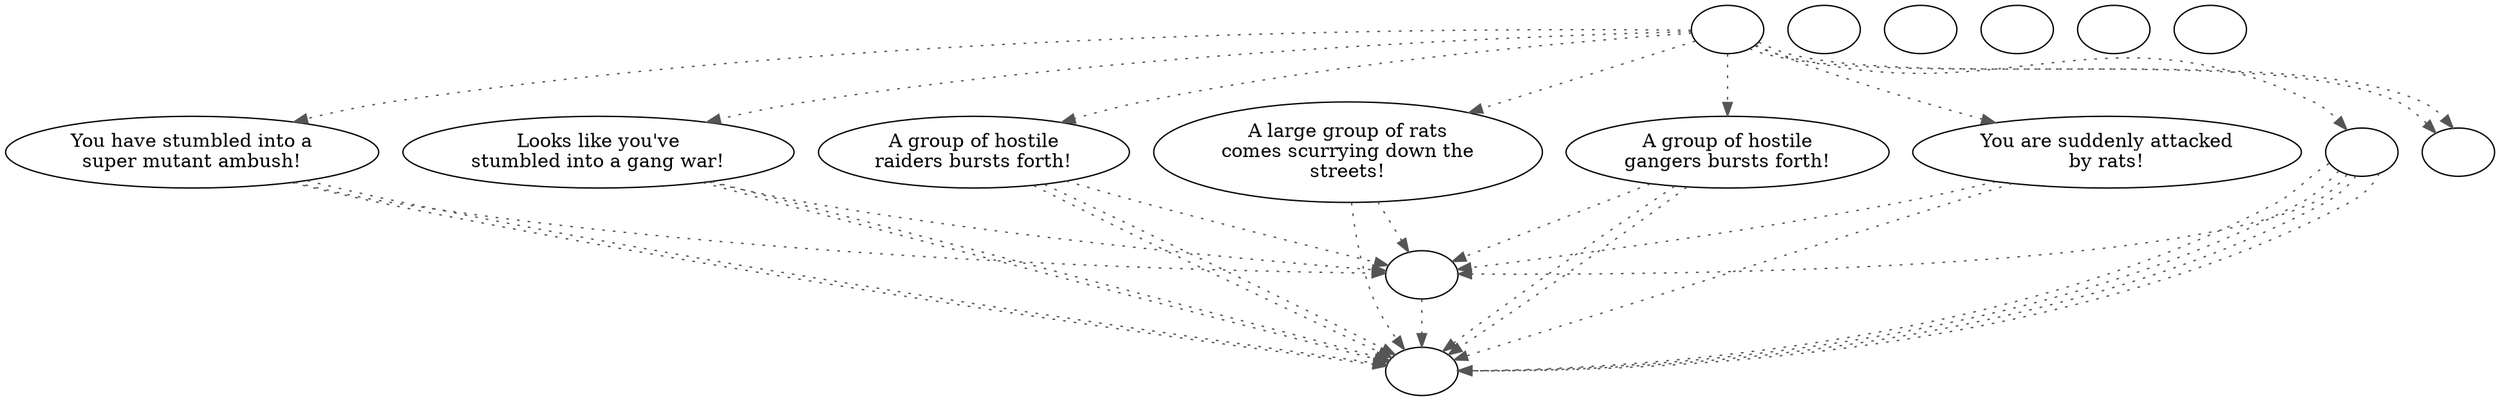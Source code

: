 digraph RNDCITY {
  "start" [style=filled       fillcolor="#FFFFFF"       color="#000000"]
  "start" -> "City1" [style=dotted color="#555555"]
  "start" -> "City2" [style=dotted color="#555555"]
  "start" -> "City3" [style=dotted color="#555555"]
  "start" -> "City4" [style=dotted color="#555555"]
  "start" -> "City5" [style=dotted color="#555555"]
  "start" -> "City6" [style=dotted color="#555555"]
  "start" -> "hunters" [style=dotted color="#555555"]
  "start" -> "Lighting" [style=dotted color="#555555"]
  "start" -> "Lighting" [style=dotted color="#555555"]
  "start" [label=""]
  "stranger" [style=filled       fillcolor="#FFFFFF"       color="#000000"]
  "stranger" -> "Place_critter" [style=dotted color="#555555"]
  "stranger" [label=""]
  "Lighting" [style=filled       fillcolor="#FFFFFF"       color="#000000"]
  "Lighting" [label=""]
  "Place_critter" [style=filled       fillcolor="#FFFFFF"       color="#000000"]
  "Place_critter" [label=""]
  "hunters" [style=filled       fillcolor="#FFFFFF"       color="#000000"]
  "hunters" -> "Place_critter" [style=dotted color="#555555"]
  "hunters" -> "Place_critter" [style=dotted color="#555555"]
  "hunters" -> "Place_critter" [style=dotted color="#555555"]
  "hunters" -> "Place_critter" [style=dotted color="#555555"]
  "hunters" -> "stranger" [style=dotted color="#555555"]
  "hunters" [label=""]
  "City1" [style=filled       fillcolor="#FFFFFF"       color="#000000"]
  "City1" -> "Place_critter" [style=dotted color="#555555"]
  "City1" -> "Place_critter" [style=dotted color="#555555"]
  "City1" -> "stranger" [style=dotted color="#555555"]
  "City1" [label="You have stumbled into a\nsuper mutant ambush!"]
  "City2" [style=filled       fillcolor="#FFFFFF"       color="#000000"]
  "City2" -> "Place_critter" [style=dotted color="#555555"]
  "City2" -> "Place_critter" [style=dotted color="#555555"]
  "City2" -> "stranger" [style=dotted color="#555555"]
  "City2" [label="Looks like you've\nstumbled into a gang war!"]
  "City3" [style=filled       fillcolor="#FFFFFF"       color="#000000"]
  "City3" -> "Place_critter" [style=dotted color="#555555"]
  "City3" -> "Place_critter" [style=dotted color="#555555"]
  "City3" -> "stranger" [style=dotted color="#555555"]
  "City3" [label="A group of hostile\nraiders bursts forth!"]
  "City4" [style=filled       fillcolor="#FFFFFF"       color="#000000"]
  "City4" -> "Place_critter" [style=dotted color="#555555"]
  "City4" -> "stranger" [style=dotted color="#555555"]
  "City4" [label="A large group of rats\ncomes scurrying down the\nstreets!"]
  "City5" [style=filled       fillcolor="#FFFFFF"       color="#000000"]
  "City5" -> "Place_critter" [style=dotted color="#555555"]
  "City5" -> "Place_critter" [style=dotted color="#555555"]
  "City5" -> "stranger" [style=dotted color="#555555"]
  "City5" [label="A group of hostile\ngangers bursts forth!"]
  "City6" [style=filled       fillcolor="#FFFFFF"       color="#000000"]
  "City6" -> "Place_critter" [style=dotted color="#555555"]
  "City6" -> "stranger" [style=dotted color="#555555"]
  "City6" [label="You are suddenly attacked\nby rats!"]
  "add_party" [style=filled       fillcolor="#FFFFFF"       color="#000000"]
  "add_party" [label=""]
  "update_party" [style=filled       fillcolor="#FFFFFF"       color="#000000"]
  "update_party" [label=""]
  "remove_party" [style=filled       fillcolor="#FFFFFF"       color="#000000"]
  "remove_party" [label=""]
  "Darkness" [style=filled       fillcolor="#FFFFFF"       color="#000000"]
  "Darkness" [label=""]
  "Invasion" [style=filled       fillcolor="#FFFFFF"       color="#000000"]
  "Invasion" [label=""]
}